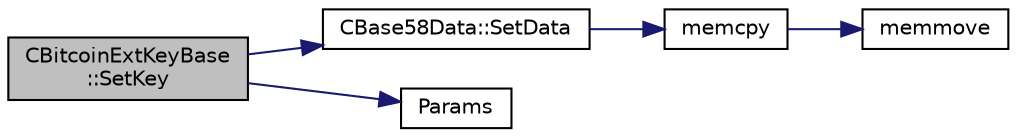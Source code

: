digraph "CBitcoinExtKeyBase::SetKey"
{
  edge [fontname="Helvetica",fontsize="10",labelfontname="Helvetica",labelfontsize="10"];
  node [fontname="Helvetica",fontsize="10",shape=record];
  rankdir="LR";
  Node11 [label="CBitcoinExtKeyBase\l::SetKey",height=0.2,width=0.4,color="black", fillcolor="grey75", style="filled", fontcolor="black"];
  Node11 -> Node12 [color="midnightblue",fontsize="10",style="solid",fontname="Helvetica"];
  Node12 [label="CBase58Data::SetData",height=0.2,width=0.4,color="black", fillcolor="white", style="filled",URL="$class_c_base58_data.html#afab1c06a0a4f631fd889434a2bc48c27"];
  Node12 -> Node13 [color="midnightblue",fontsize="10",style="solid",fontname="Helvetica"];
  Node13 [label="memcpy",height=0.2,width=0.4,color="black", fillcolor="white", style="filled",URL="$glibc__compat_8cpp.html#a0f46826ab0466591e136db24394923cf"];
  Node13 -> Node14 [color="midnightblue",fontsize="10",style="solid",fontname="Helvetica"];
  Node14 [label="memmove",height=0.2,width=0.4,color="black", fillcolor="white", style="filled",URL="$glibc__compat_8cpp.html#a9778d49e9029dd75bc53ecbbf9f5e9a1"];
  Node11 -> Node15 [color="midnightblue",fontsize="10",style="solid",fontname="Helvetica"];
  Node15 [label="Params",height=0.2,width=0.4,color="black", fillcolor="white", style="filled",URL="$chainparams_8cpp.html#ace5c5b706d71a324a417dd2db394fd4a",tooltip="Return the currently selected parameters. "];
}
